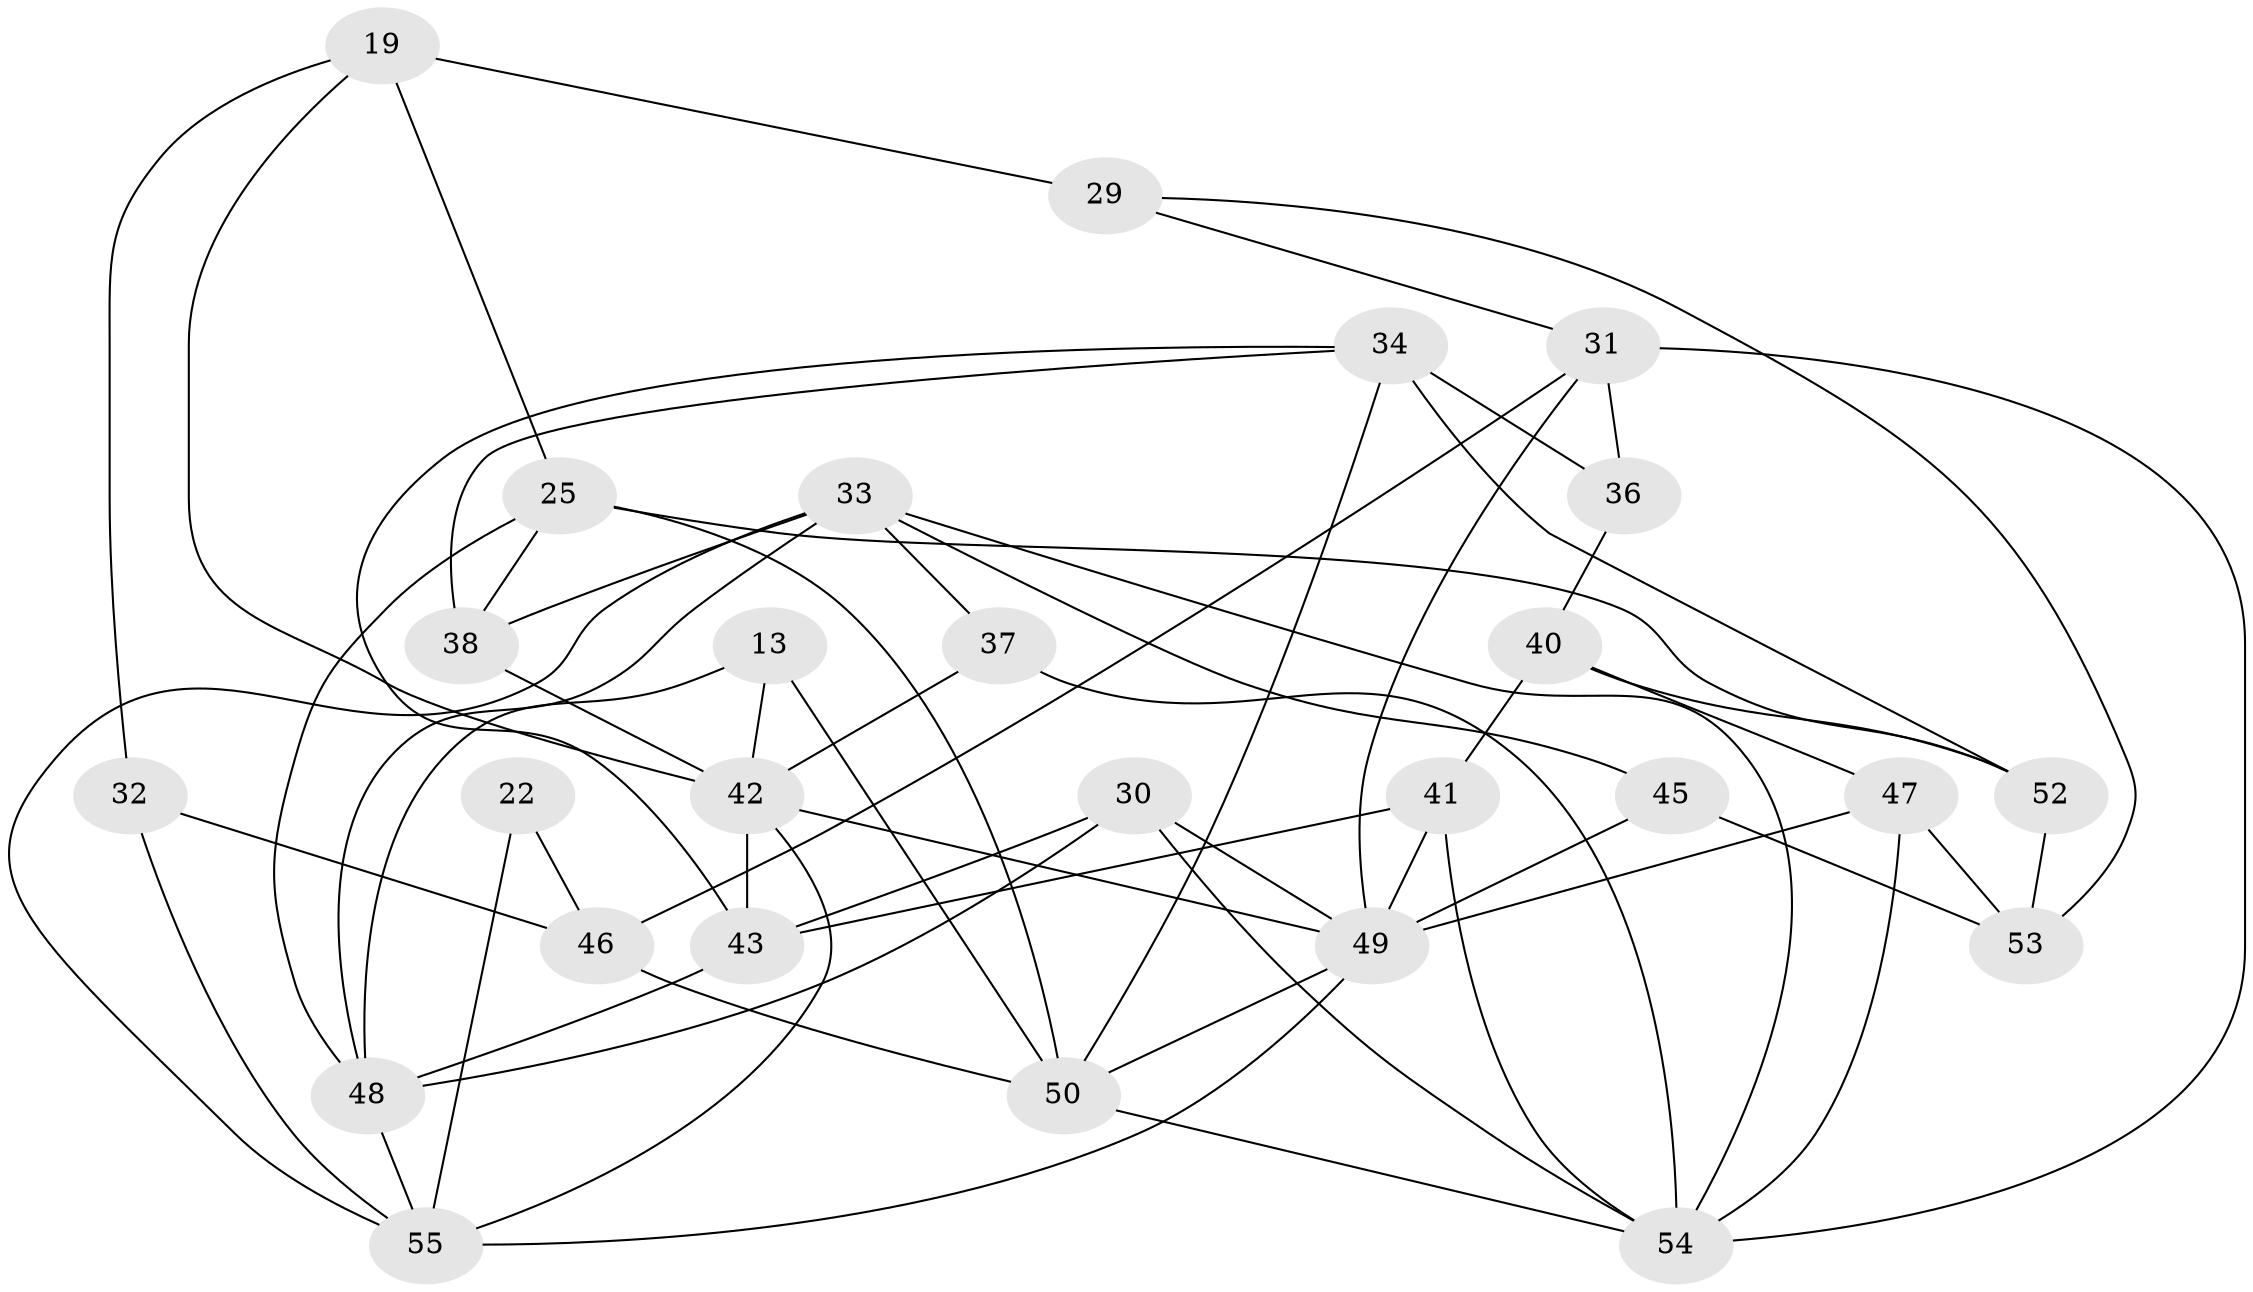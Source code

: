 // original degree distribution, {4: 1.0}
// Generated by graph-tools (version 1.1) at 2025/03/03/04/25 22:03:54]
// undirected, 27 vertices, 61 edges
graph export_dot {
graph [start="1"]
  node [color=gray90,style=filled];
  13;
  19 [super="+17"];
  22;
  25 [super="+7"];
  29;
  30 [super="+28"];
  31 [super="+16"];
  32;
  33 [super="+11+21"];
  34 [super="+8"];
  36;
  37;
  38 [super="+20"];
  40;
  41;
  42 [super="+14+27"];
  43 [super="+39"];
  45;
  46 [super="+4"];
  47;
  48 [super="+5"];
  49 [super="+1+26+15+24"];
  50 [super="+35"];
  52;
  53;
  54 [super="+51+44"];
  55 [super="+12"];
  13 -- 48;
  13 -- 42 [weight=2];
  13 -- 50;
  19 -- 29 [weight=2];
  19 -- 32;
  19 -- 42 [weight=2];
  19 -- 25;
  22 -- 46 [weight=2];
  22 -- 55 [weight=2];
  25 -- 52;
  25 -- 48;
  25 -- 38 [weight=2];
  25 -- 50;
  29 -- 53;
  29 -- 31;
  30 -- 48;
  30 -- 49 [weight=2];
  30 -- 43;
  30 -- 54 [weight=2];
  31 -- 46;
  31 -- 49;
  31 -- 36;
  31 -- 54 [weight=2];
  32 -- 46 [weight=2];
  32 -- 55;
  33 -- 45;
  33 -- 38 [weight=2];
  33 -- 55;
  33 -- 37;
  33 -- 48;
  33 -- 54 [weight=2];
  34 -- 36 [weight=2];
  34 -- 52;
  34 -- 50;
  34 -- 43;
  34 -- 38;
  36 -- 40;
  37 -- 42 [weight=2];
  37 -- 54;
  38 -- 42;
  40 -- 52;
  40 -- 41;
  40 -- 47;
  41 -- 43;
  41 -- 49;
  41 -- 54;
  42 -- 49 [weight=3];
  42 -- 55;
  42 -- 43;
  43 -- 48 [weight=2];
  45 -- 53;
  45 -- 49 [weight=2];
  46 -- 50;
  47 -- 53;
  47 -- 49;
  47 -- 54;
  48 -- 55 [weight=2];
  49 -- 50 [weight=3];
  49 -- 55;
  50 -- 54;
  52 -- 53;
}
